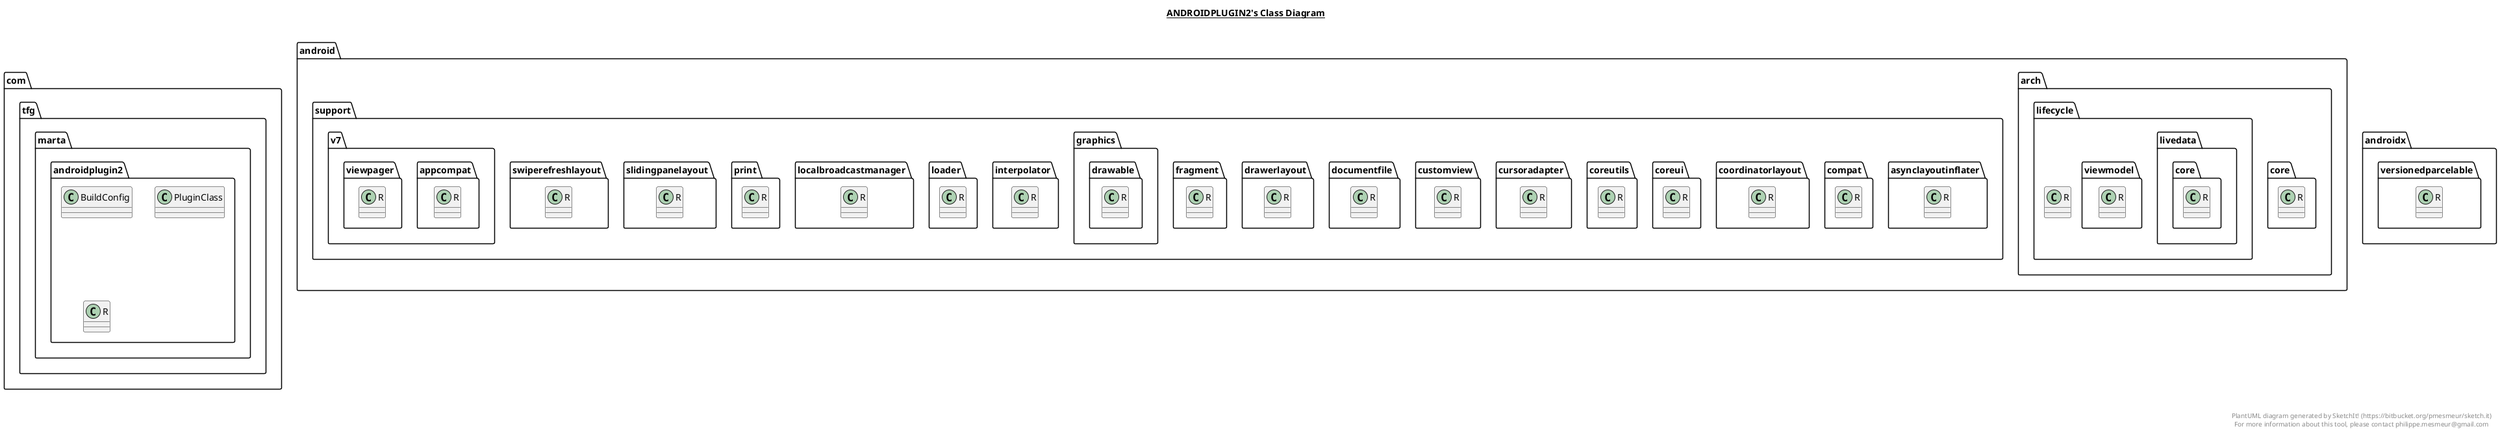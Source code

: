 @startuml

title __ANDROIDPLUGIN2's Class Diagram__\n

  namespace android.arch.core {
    class android.arch.core.R {
    }
  }
  

  namespace android.arch.lifecycle {
    class android.arch.lifecycle.R {
    }
  }
  

  namespace android.arch.lifecycle {
    namespace livedata.core {
      class android.arch.lifecycle.livedata.core.R {
      }
    }
  }
  

  namespace android.arch.lifecycle {
    namespace viewmodel {
      class android.arch.lifecycle.viewmodel.R {
      }
    }
  }
  

  namespace android.support.asynclayoutinflater {
    class android.support.asynclayoutinflater.R {
    }
  }
  

  namespace android.support.compat {
    class android.support.compat.R {
    }
  }
  

  namespace android.support.coordinatorlayout {
    class android.support.coordinatorlayout.R {
    }
  }
  

  namespace android.support.coreui {
    class android.support.coreui.R {
    }
  }
  

  namespace android.support.coreutils {
    class android.support.coreutils.R {
    }
  }
  

  namespace android.support.cursoradapter {
    class android.support.cursoradapter.R {
    }
  }
  

  namespace android.support.customview {
    class android.support.customview.R {
    }
  }
  

  namespace android.support.documentfile {
    class android.support.documentfile.R {
    }
  }
  

  namespace android.support.drawerlayout {
    class android.support.drawerlayout.R {
    }
  }
  

  namespace android.support.fragment {
    class android.support.fragment.R {
    }
  }
  

  namespace android.support.graphics.drawable {
    class android.support.graphics.drawable.R {
    }
  }
  

  namespace android.support.interpolator {
    class android.support.interpolator.R {
    }
  }
  

  namespace android.support.loader {
    class android.support.loader.R {
    }
  }
  

  namespace android.support.localbroadcastmanager {
    class android.support.localbroadcastmanager.R {
    }
  }
  

  namespace android.support.print {
    class android.support.print.R {
    }
  }
  

  namespace android.support.slidingpanelayout {
    class android.support.slidingpanelayout.R {
    }
  }
  

  namespace android.support.swiperefreshlayout {
    class android.support.swiperefreshlayout.R {
    }
  }
  

  namespace android.support.v7.appcompat {
    class android.support.v7.appcompat.R {
    }
  }
  

  namespace android.support.v7.viewpager {
    class android.support.v7.viewpager.R {
    }
  }
  

  namespace androidx.versionedparcelable {
    class androidx.versionedparcelable.R {
    }
  }
  

  namespace com.tfg.marta.androidplugin2 {
    class com.tfg.marta.androidplugin2.BuildConfig {
    }
  }
  

  namespace com.tfg.marta.androidplugin2 {
    class com.tfg.marta.androidplugin2.PluginClass {
    }
  }
  

  namespace com.tfg.marta.androidplugin2 {
    class com.tfg.marta.androidplugin2.R {
    }
  }
  



right footer


PlantUML diagram generated by SketchIt! (https://bitbucket.org/pmesmeur/sketch.it)
For more information about this tool, please contact philippe.mesmeur@gmail.com
endfooter

@enduml
